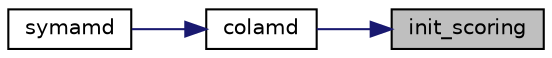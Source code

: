 digraph "init_scoring"
{
 // LATEX_PDF_SIZE
  edge [fontname="Helvetica",fontsize="10",labelfontname="Helvetica",labelfontsize="10"];
  node [fontname="Helvetica",fontsize="10",shape=record];
  rankdir="RL";
  Node1 [label="init_scoring",height=0.2,width=0.4,color="black", fillcolor="grey75", style="filled", fontcolor="black",tooltip=" "];
  Node1 -> Node2 [dir="back",color="midnightblue",fontsize="10",style="solid",fontname="Helvetica"];
  Node2 [label="colamd",height=0.2,width=0.4,color="black", fillcolor="white", style="filled",URL="$colamd_8c.html#a4ace2482b681af56de48dd3ba8971baf",tooltip=" "];
  Node2 -> Node3 [dir="back",color="midnightblue",fontsize="10",style="solid",fontname="Helvetica"];
  Node3 [label="symamd",height=0.2,width=0.4,color="black", fillcolor="white", style="filled",URL="$colamd_8c.html#ae81243e57d577e17400b3f532aa4f1e9",tooltip=" "];
}
